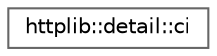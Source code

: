 digraph "Graphical Class Hierarchy"
{
 // LATEX_PDF_SIZE
  bgcolor="transparent";
  edge [fontname=Helvetica,fontsize=10,labelfontname=Helvetica,labelfontsize=10];
  node [fontname=Helvetica,fontsize=10,shape=box,height=0.2,width=0.4];
  rankdir="LR";
  Node0 [id="Node000000",label="httplib::detail::ci",height=0.2,width=0.4,color="grey40", fillcolor="white", style="filled",URL="$structhttplib_1_1detail_1_1ci.html",tooltip=" "];
}
